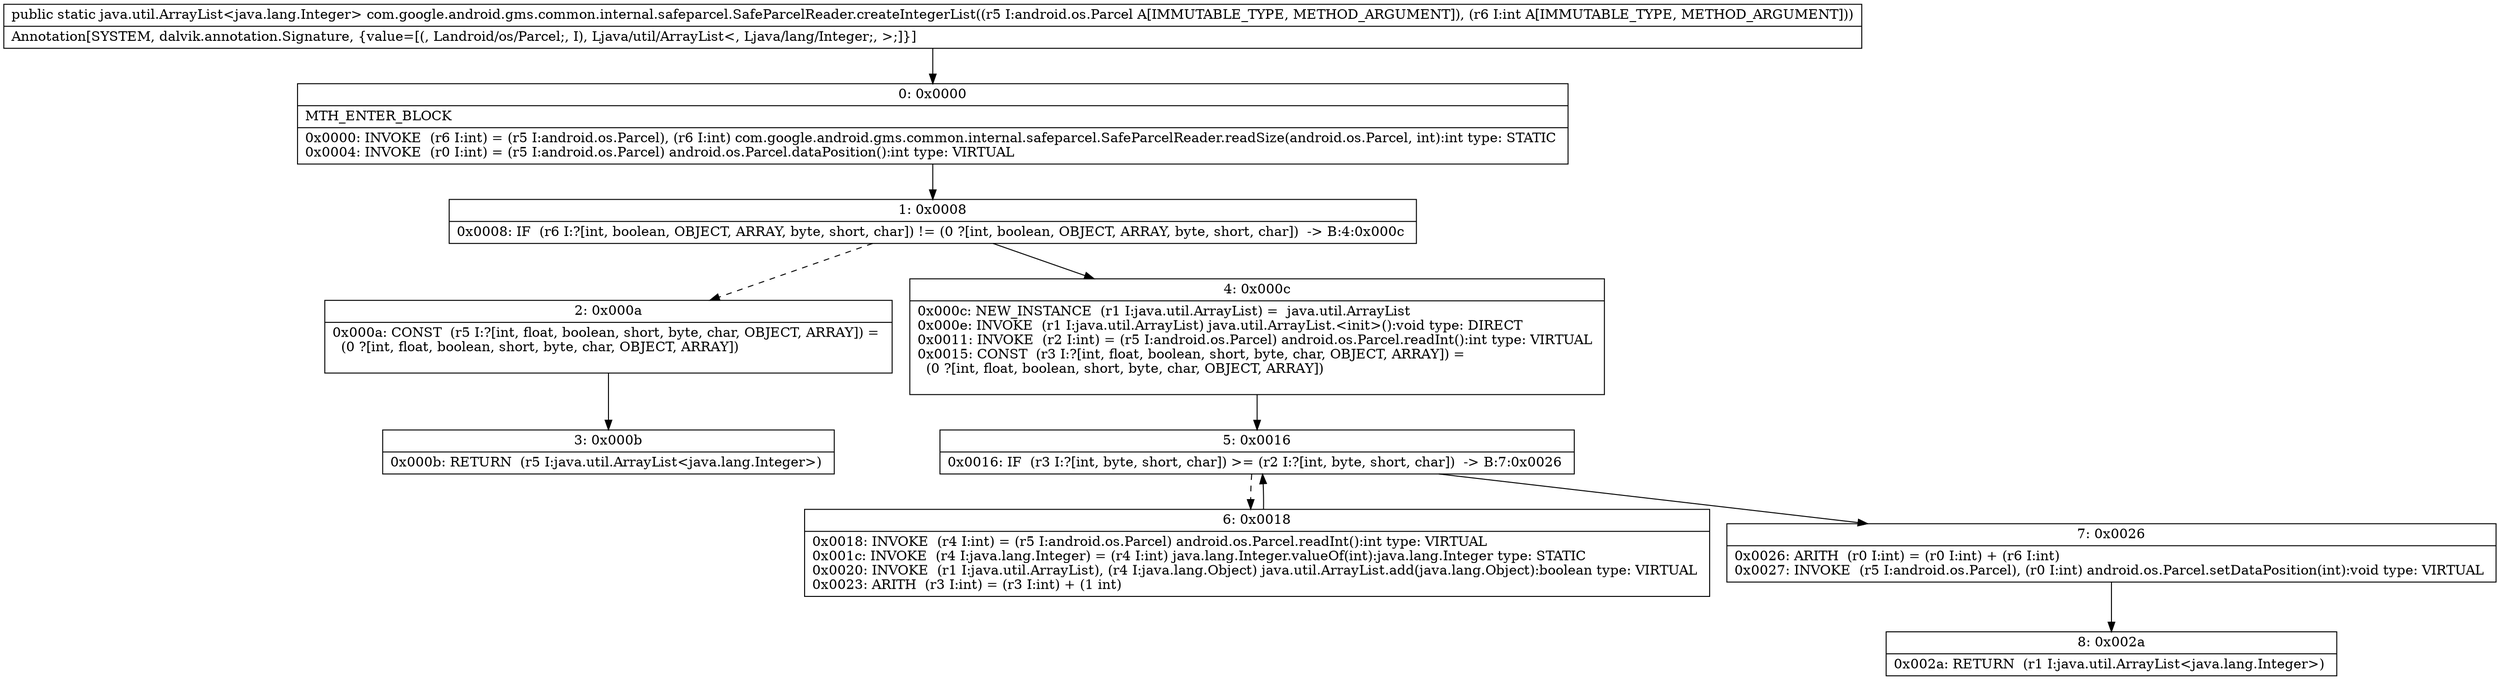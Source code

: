 digraph "CFG forcom.google.android.gms.common.internal.safeparcel.SafeParcelReader.createIntegerList(Landroid\/os\/Parcel;I)Ljava\/util\/ArrayList;" {
Node_0 [shape=record,label="{0\:\ 0x0000|MTH_ENTER_BLOCK\l|0x0000: INVOKE  (r6 I:int) = (r5 I:android.os.Parcel), (r6 I:int) com.google.android.gms.common.internal.safeparcel.SafeParcelReader.readSize(android.os.Parcel, int):int type: STATIC \l0x0004: INVOKE  (r0 I:int) = (r5 I:android.os.Parcel) android.os.Parcel.dataPosition():int type: VIRTUAL \l}"];
Node_1 [shape=record,label="{1\:\ 0x0008|0x0008: IF  (r6 I:?[int, boolean, OBJECT, ARRAY, byte, short, char]) != (0 ?[int, boolean, OBJECT, ARRAY, byte, short, char])  \-\> B:4:0x000c \l}"];
Node_2 [shape=record,label="{2\:\ 0x000a|0x000a: CONST  (r5 I:?[int, float, boolean, short, byte, char, OBJECT, ARRAY]) = \l  (0 ?[int, float, boolean, short, byte, char, OBJECT, ARRAY])\l \l}"];
Node_3 [shape=record,label="{3\:\ 0x000b|0x000b: RETURN  (r5 I:java.util.ArrayList\<java.lang.Integer\>) \l}"];
Node_4 [shape=record,label="{4\:\ 0x000c|0x000c: NEW_INSTANCE  (r1 I:java.util.ArrayList) =  java.util.ArrayList \l0x000e: INVOKE  (r1 I:java.util.ArrayList) java.util.ArrayList.\<init\>():void type: DIRECT \l0x0011: INVOKE  (r2 I:int) = (r5 I:android.os.Parcel) android.os.Parcel.readInt():int type: VIRTUAL \l0x0015: CONST  (r3 I:?[int, float, boolean, short, byte, char, OBJECT, ARRAY]) = \l  (0 ?[int, float, boolean, short, byte, char, OBJECT, ARRAY])\l \l}"];
Node_5 [shape=record,label="{5\:\ 0x0016|0x0016: IF  (r3 I:?[int, byte, short, char]) \>= (r2 I:?[int, byte, short, char])  \-\> B:7:0x0026 \l}"];
Node_6 [shape=record,label="{6\:\ 0x0018|0x0018: INVOKE  (r4 I:int) = (r5 I:android.os.Parcel) android.os.Parcel.readInt():int type: VIRTUAL \l0x001c: INVOKE  (r4 I:java.lang.Integer) = (r4 I:int) java.lang.Integer.valueOf(int):java.lang.Integer type: STATIC \l0x0020: INVOKE  (r1 I:java.util.ArrayList), (r4 I:java.lang.Object) java.util.ArrayList.add(java.lang.Object):boolean type: VIRTUAL \l0x0023: ARITH  (r3 I:int) = (r3 I:int) + (1 int) \l}"];
Node_7 [shape=record,label="{7\:\ 0x0026|0x0026: ARITH  (r0 I:int) = (r0 I:int) + (r6 I:int) \l0x0027: INVOKE  (r5 I:android.os.Parcel), (r0 I:int) android.os.Parcel.setDataPosition(int):void type: VIRTUAL \l}"];
Node_8 [shape=record,label="{8\:\ 0x002a|0x002a: RETURN  (r1 I:java.util.ArrayList\<java.lang.Integer\>) \l}"];
MethodNode[shape=record,label="{public static java.util.ArrayList\<java.lang.Integer\> com.google.android.gms.common.internal.safeparcel.SafeParcelReader.createIntegerList((r5 I:android.os.Parcel A[IMMUTABLE_TYPE, METHOD_ARGUMENT]), (r6 I:int A[IMMUTABLE_TYPE, METHOD_ARGUMENT]))  | Annotation[SYSTEM, dalvik.annotation.Signature, \{value=[(, Landroid\/os\/Parcel;, I), Ljava\/util\/ArrayList\<, Ljava\/lang\/Integer;, \>;]\}]\l}"];
MethodNode -> Node_0;
Node_0 -> Node_1;
Node_1 -> Node_2[style=dashed];
Node_1 -> Node_4;
Node_2 -> Node_3;
Node_4 -> Node_5;
Node_5 -> Node_6[style=dashed];
Node_5 -> Node_7;
Node_6 -> Node_5;
Node_7 -> Node_8;
}

